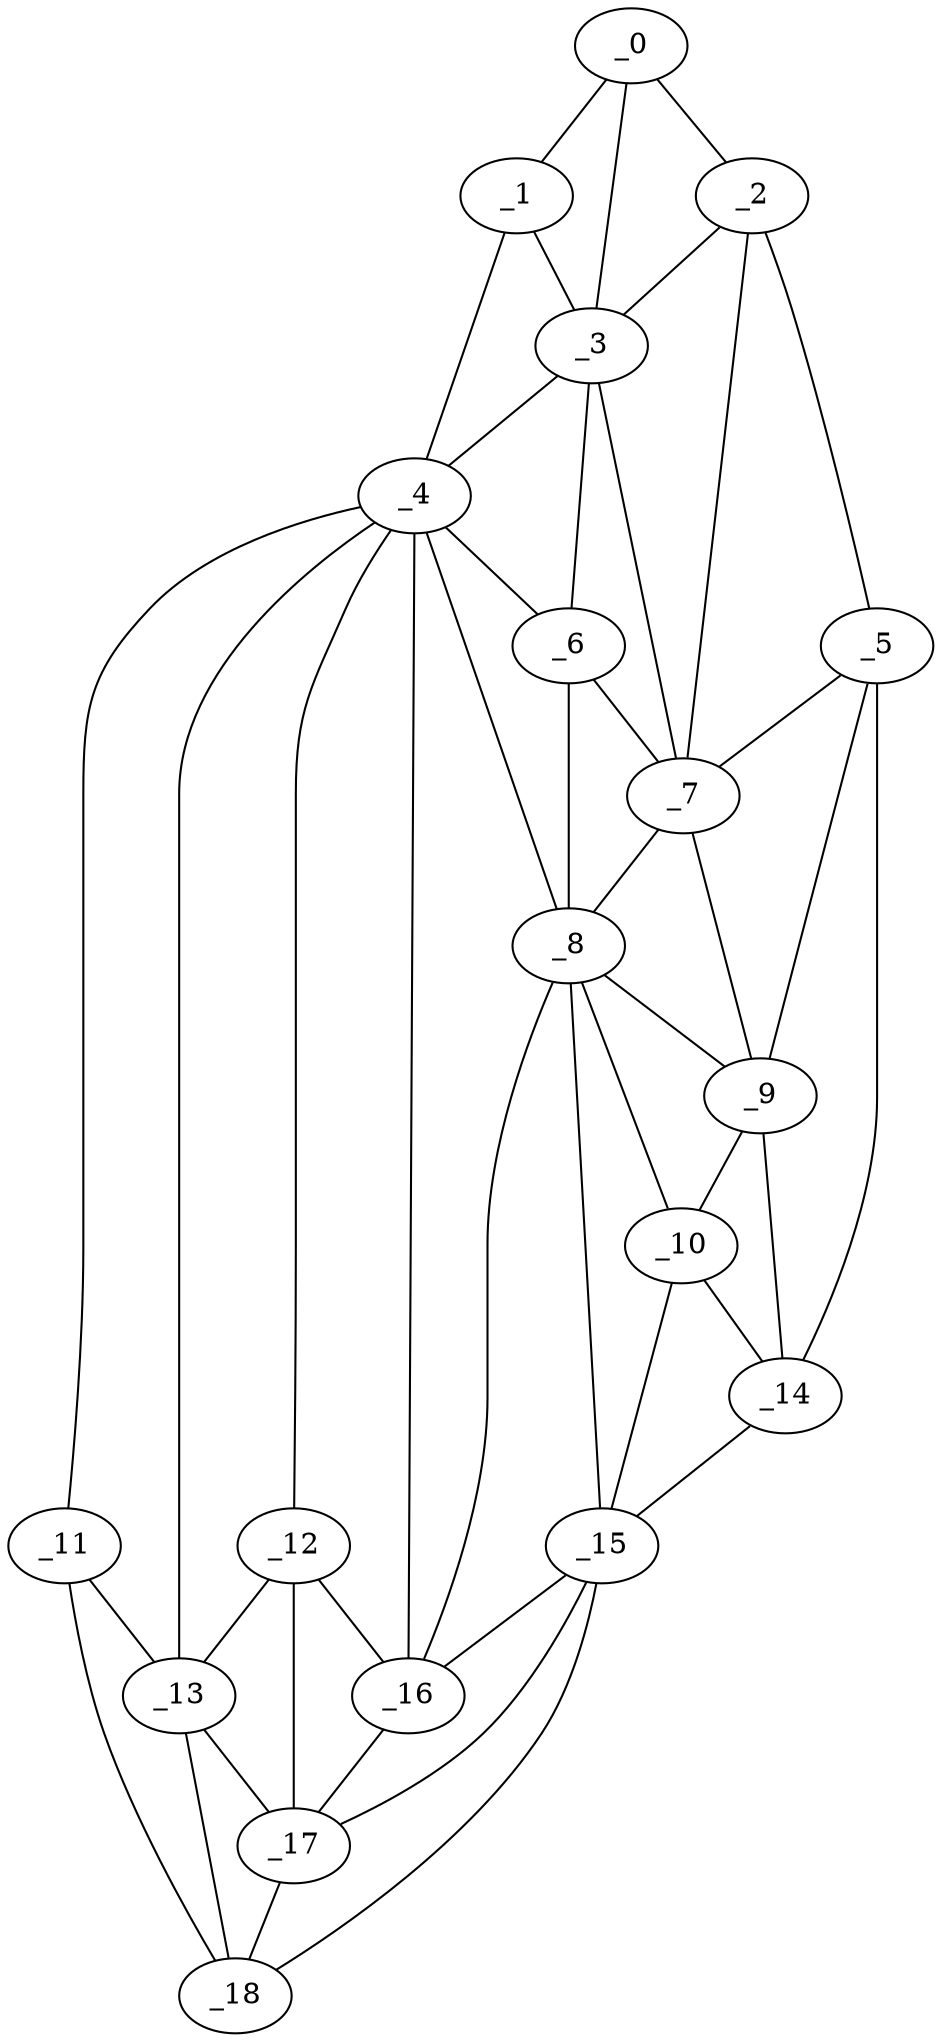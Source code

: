 graph "obj55__280.gxl" {
	_0	 [x=33,
		y=18];
	_1	 [x=35,
		y=30];
	_0 -- _1	 [valence=1];
	_2	 [x=46,
		y=10];
	_0 -- _2	 [valence=1];
	_3	 [x=46,
		y=25];
	_0 -- _3	 [valence=2];
	_1 -- _3	 [valence=2];
	_4	 [x=50,
		y=78];
	_1 -- _4	 [valence=1];
	_2 -- _3	 [valence=2];
	_5	 [x=63,
		y=8];
	_2 -- _5	 [valence=1];
	_7	 [x=65,
		y=19];
	_2 -- _7	 [valence=1];
	_3 -- _4	 [valence=1];
	_6	 [x=64,
		y=25];
	_3 -- _6	 [valence=2];
	_3 -- _7	 [valence=1];
	_4 -- _6	 [valence=2];
	_8	 [x=71,
		y=27];
	_4 -- _8	 [valence=2];
	_11	 [x=88,
		y=101];
	_4 -- _11	 [valence=1];
	_12	 [x=89,
		y=75];
	_4 -- _12	 [valence=2];
	_13	 [x=90,
		y=85];
	_4 -- _13	 [valence=1];
	_16	 [x=94,
		y=46];
	_4 -- _16	 [valence=2];
	_5 -- _7	 [valence=2];
	_9	 [x=73,
		y=7];
	_5 -- _9	 [valence=2];
	_14	 [x=92,
		y=5];
	_5 -- _14	 [valence=1];
	_6 -- _7	 [valence=2];
	_6 -- _8	 [valence=2];
	_7 -- _8	 [valence=2];
	_7 -- _9	 [valence=2];
	_8 -- _9	 [valence=2];
	_10	 [x=83,
		y=8];
	_8 -- _10	 [valence=1];
	_15	 [x=94,
		y=23];
	_8 -- _15	 [valence=2];
	_8 -- _16	 [valence=2];
	_9 -- _10	 [valence=2];
	_9 -- _14	 [valence=1];
	_10 -- _14	 [valence=2];
	_10 -- _15	 [valence=1];
	_11 -- _13	 [valence=1];
	_18	 [x=96,
		y=98];
	_11 -- _18	 [valence=1];
	_12 -- _13	 [valence=2];
	_12 -- _16	 [valence=1];
	_17	 [x=95,
		y=76];
	_12 -- _17	 [valence=1];
	_13 -- _17	 [valence=2];
	_13 -- _18	 [valence=1];
	_14 -- _15	 [valence=1];
	_15 -- _16	 [valence=2];
	_15 -- _17	 [valence=2];
	_15 -- _18	 [valence=1];
	_16 -- _17	 [valence=2];
	_17 -- _18	 [valence=2];
}
